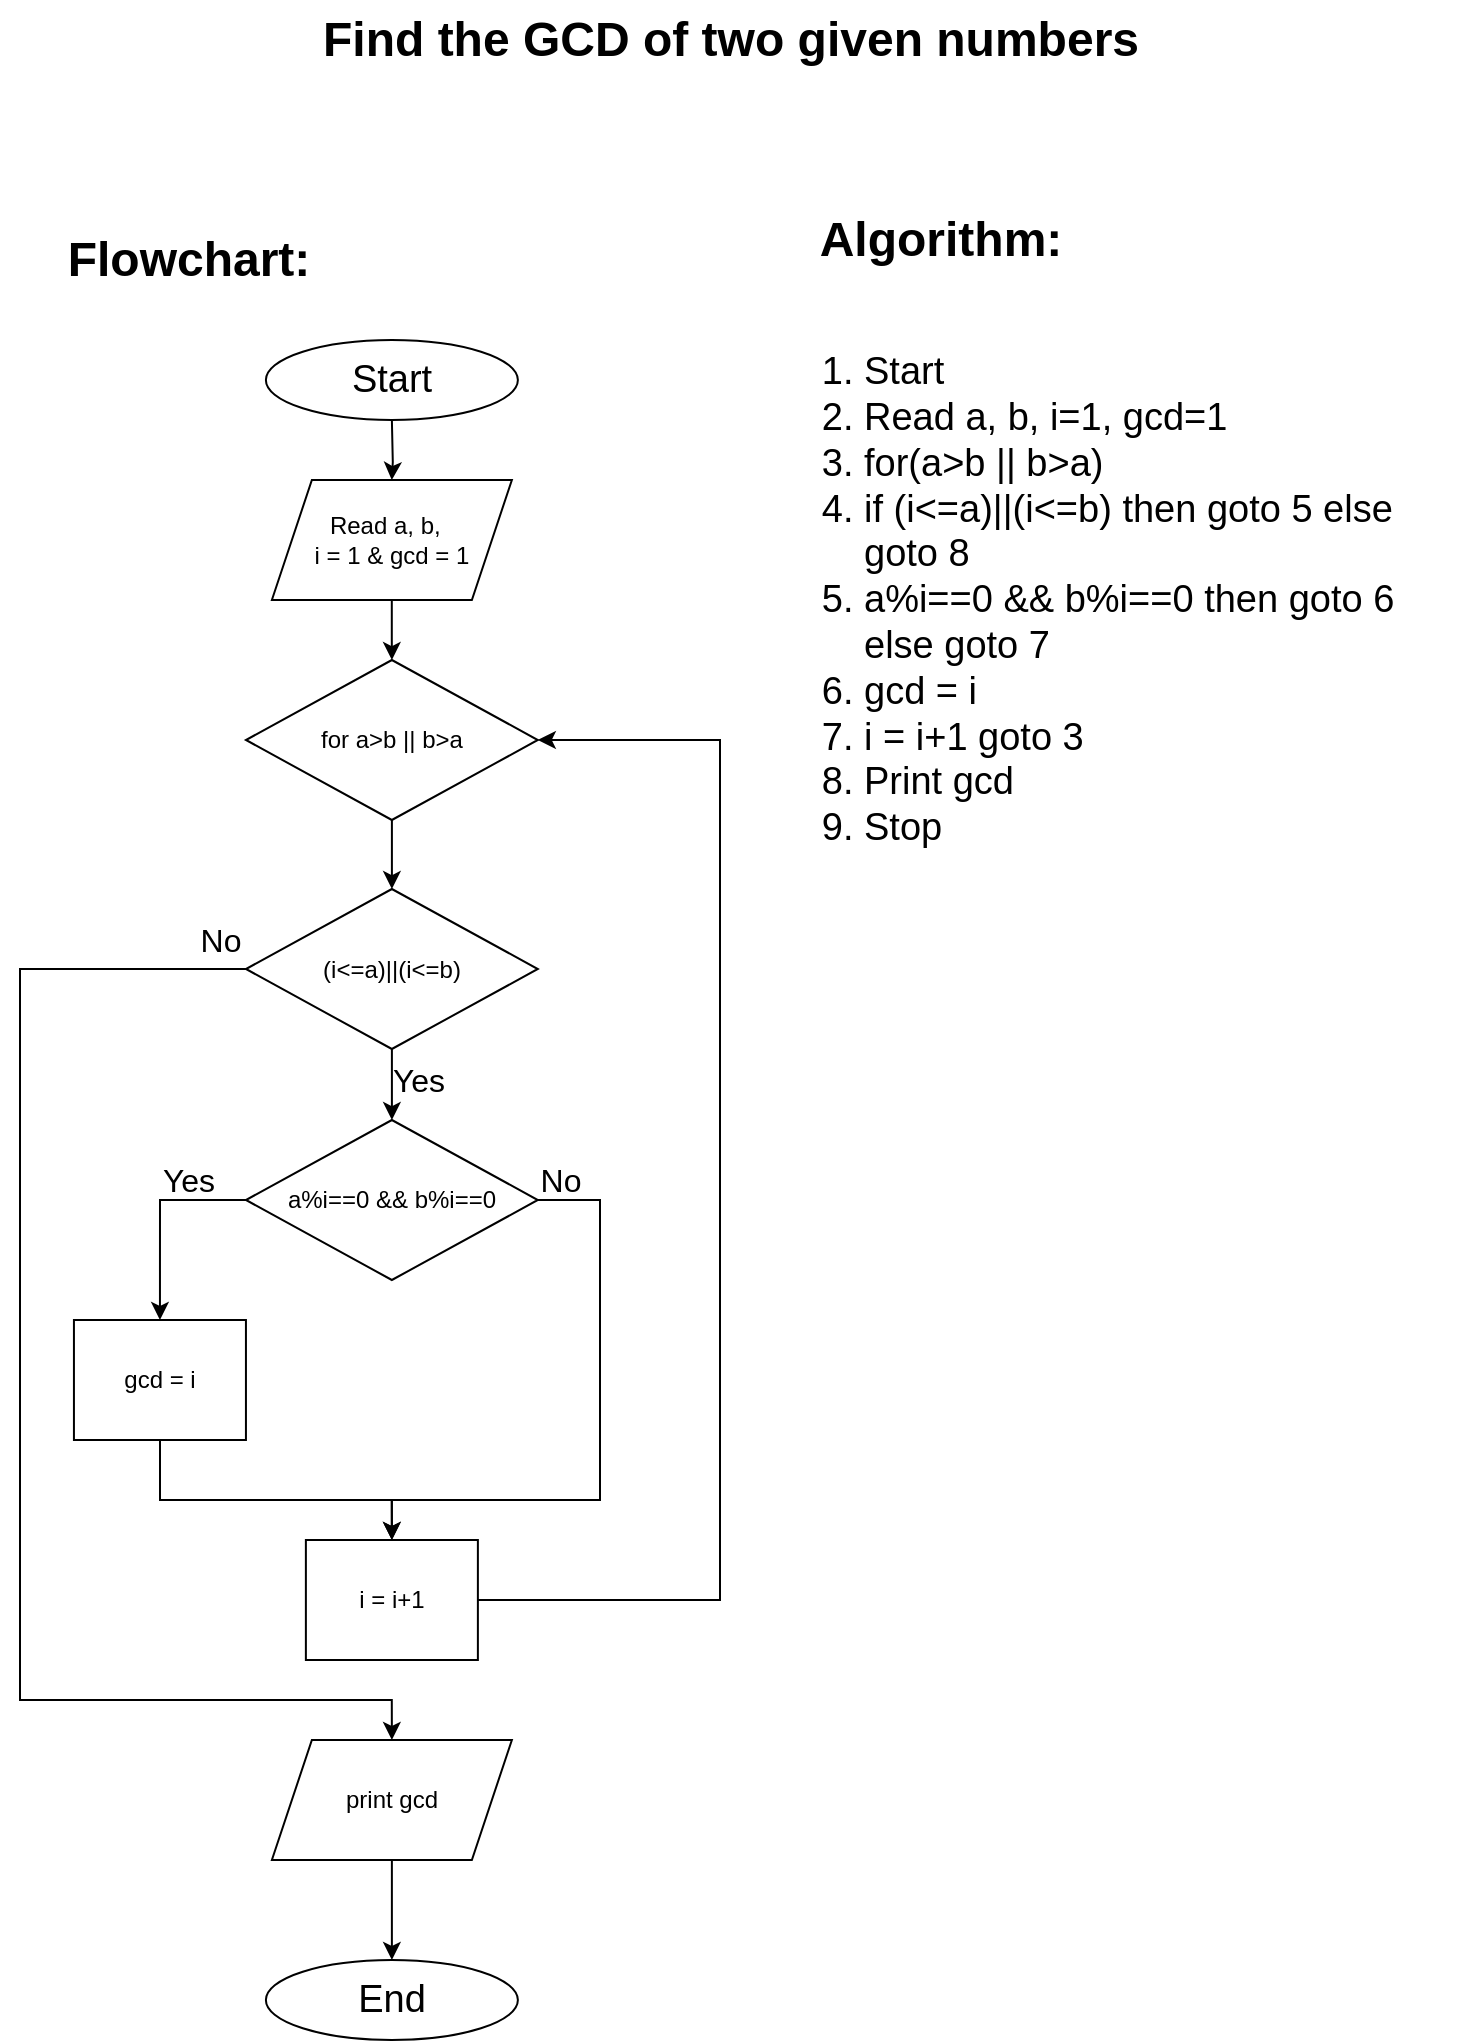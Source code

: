 <mxfile version="20.2.3" type="device"><diagram id="C5RBs43oDa-KdzZeNtuy" name="Page-1"><mxGraphModel dx="839" dy="857" grid="1" gridSize="10" guides="1" tooltips="1" connect="1" arrows="1" fold="1" page="1" pageScale="1" pageWidth="827" pageHeight="1169" background="#FFFFFF" math="0" shadow="0"><root><mxCell id="WIyWlLk6GJQsqaUBKTNV-0"/><mxCell id="WIyWlLk6GJQsqaUBKTNV-1" parent="WIyWlLk6GJQsqaUBKTNV-0"/><mxCell id="nUPXzKol__QYptCHy4bD-82" value="" style="edgeStyle=orthogonalEdgeStyle;rounded=0;orthogonalLoop=1;jettySize=auto;html=1;" parent="WIyWlLk6GJQsqaUBKTNV-1" target="nUPXzKol__QYptCHy4bD-78" edge="1"><mxGeometry relative="1" as="geometry"><mxPoint x="255.94" y="270" as="sourcePoint"/></mxGeometry></mxCell><mxCell id="X0aBdcByCuxlTt1kCmt3-19" value="Algorithm:" style="text;strokeColor=none;fillColor=none;html=1;fontSize=24;fontStyle=1;verticalAlign=middle;align=center;" parent="WIyWlLk6GJQsqaUBKTNV-1" vertex="1"><mxGeometry x="480" y="160" width="100" height="40" as="geometry"/></mxCell><mxCell id="X0aBdcByCuxlTt1kCmt3-20" value="Flowchart:" style="text;strokeColor=none;fillColor=none;html=1;fontSize=24;fontStyle=1;verticalAlign=middle;align=center;" parent="WIyWlLk6GJQsqaUBKTNV-1" vertex="1"><mxGeometry x="104" y="170" width="100" height="40" as="geometry"/></mxCell><mxCell id="X0aBdcByCuxlTt1kCmt3-21" value="Find the GCD of two given numbers" style="text;strokeColor=none;fillColor=none;html=1;fontSize=24;fontStyle=1;verticalAlign=middle;align=center;" parent="WIyWlLk6GJQsqaUBKTNV-1" vertex="1"><mxGeometry x="60" y="60" width="730" height="40" as="geometry"/></mxCell><mxCell id="X0aBdcByCuxlTt1kCmt3-26" value="&lt;ol&gt;&lt;li&gt;Start&lt;/li&gt;&lt;li&gt;Read a, b, i=1, gcd=1&lt;/li&gt;&lt;li&gt;for(a&amp;gt;b || b&amp;gt;a)&amp;nbsp;&lt;/li&gt;&lt;li&gt;if (i&amp;lt;=a)||(i&amp;lt;=b) then goto 5 else goto 8&lt;/li&gt;&lt;li&gt;a%i==0 &amp;amp;&amp;amp; b%i==0 then goto 6 else goto 7&lt;/li&gt;&lt;li&gt;gcd = i&lt;/li&gt;&lt;li&gt;i = i+1 goto 3&lt;/li&gt;&lt;li&gt;Print gcd&lt;/li&gt;&lt;li&gt;Stop&lt;/li&gt;&lt;/ol&gt;" style="text;strokeColor=none;fillColor=none;html=1;whiteSpace=wrap;verticalAlign=middle;overflow=hidden;fontSize=19;" parent="WIyWlLk6GJQsqaUBKTNV-1" vertex="1"><mxGeometry x="450" y="200" width="310" height="320" as="geometry"/></mxCell><mxCell id="O1ZMy5lr6Hpxm8Xz3FNo-9" value="" style="edgeStyle=orthogonalEdgeStyle;rounded=0;orthogonalLoop=1;jettySize=auto;html=1;" edge="1" parent="WIyWlLk6GJQsqaUBKTNV-1" source="nUPXzKol__QYptCHy4bD-78" target="O1ZMy5lr6Hpxm8Xz3FNo-0"><mxGeometry relative="1" as="geometry"/></mxCell><mxCell id="nUPXzKol__QYptCHy4bD-78" value="Read a, b,&amp;nbsp;&amp;nbsp;&lt;br&gt;i = 1 &amp;amp; gcd = 1" style="shape=parallelogram;perimeter=parallelogramPerimeter;whiteSpace=wrap;html=1;fixedSize=1;" parent="WIyWlLk6GJQsqaUBKTNV-1" vertex="1"><mxGeometry x="195.94" y="300" width="120" height="60" as="geometry"/></mxCell><mxCell id="O1ZMy5lr6Hpxm8Xz3FNo-10" value="" style="edgeStyle=orthogonalEdgeStyle;rounded=0;orthogonalLoop=1;jettySize=auto;html=1;" edge="1" parent="WIyWlLk6GJQsqaUBKTNV-1" source="O1ZMy5lr6Hpxm8Xz3FNo-0" target="O1ZMy5lr6Hpxm8Xz3FNo-2"><mxGeometry relative="1" as="geometry"/></mxCell><mxCell id="O1ZMy5lr6Hpxm8Xz3FNo-0" value="for a&amp;gt;b || b&amp;gt;a" style="rhombus;whiteSpace=wrap;html=1;" vertex="1" parent="WIyWlLk6GJQsqaUBKTNV-1"><mxGeometry x="182.97" y="390" width="145.94" height="80" as="geometry"/></mxCell><mxCell id="O1ZMy5lr6Hpxm8Xz3FNo-11" value="" style="edgeStyle=orthogonalEdgeStyle;rounded=0;orthogonalLoop=1;jettySize=auto;html=1;" edge="1" parent="WIyWlLk6GJQsqaUBKTNV-1" source="O1ZMy5lr6Hpxm8Xz3FNo-2" target="O1ZMy5lr6Hpxm8Xz3FNo-3"><mxGeometry relative="1" as="geometry"/></mxCell><mxCell id="O1ZMy5lr6Hpxm8Xz3FNo-17" style="edgeStyle=orthogonalEdgeStyle;rounded=0;orthogonalLoop=1;jettySize=auto;html=1;entryX=0.5;entryY=0;entryDx=0;entryDy=0;" edge="1" parent="WIyWlLk6GJQsqaUBKTNV-1" source="O1ZMy5lr6Hpxm8Xz3FNo-2" target="O1ZMy5lr6Hpxm8Xz3FNo-6"><mxGeometry relative="1" as="geometry"><Array as="points"><mxPoint x="70" y="545"/><mxPoint x="70" y="910"/><mxPoint x="256" y="910"/></Array></mxGeometry></mxCell><mxCell id="O1ZMy5lr6Hpxm8Xz3FNo-2" value="(i&amp;lt;=a)||(i&amp;lt;=b)" style="rhombus;whiteSpace=wrap;html=1;" vertex="1" parent="WIyWlLk6GJQsqaUBKTNV-1"><mxGeometry x="182.97" y="504.5" width="145.94" height="80" as="geometry"/></mxCell><mxCell id="O1ZMy5lr6Hpxm8Xz3FNo-12" style="edgeStyle=orthogonalEdgeStyle;rounded=0;orthogonalLoop=1;jettySize=auto;html=1;entryX=0.5;entryY=0;entryDx=0;entryDy=0;" edge="1" parent="WIyWlLk6GJQsqaUBKTNV-1" source="O1ZMy5lr6Hpxm8Xz3FNo-3" target="O1ZMy5lr6Hpxm8Xz3FNo-4"><mxGeometry relative="1" as="geometry"><Array as="points"><mxPoint x="140" y="660"/></Array></mxGeometry></mxCell><mxCell id="O1ZMy5lr6Hpxm8Xz3FNo-14" style="edgeStyle=orthogonalEdgeStyle;rounded=0;orthogonalLoop=1;jettySize=auto;html=1;entryX=0.5;entryY=0;entryDx=0;entryDy=0;" edge="1" parent="WIyWlLk6GJQsqaUBKTNV-1" source="O1ZMy5lr6Hpxm8Xz3FNo-3" target="O1ZMy5lr6Hpxm8Xz3FNo-5"><mxGeometry relative="1" as="geometry"><Array as="points"><mxPoint x="360" y="660"/><mxPoint x="360" y="810"/><mxPoint x="256" y="810"/></Array></mxGeometry></mxCell><mxCell id="O1ZMy5lr6Hpxm8Xz3FNo-3" value="a%i==0 &amp;amp;&amp;amp; b%i==0" style="rhombus;whiteSpace=wrap;html=1;" vertex="1" parent="WIyWlLk6GJQsqaUBKTNV-1"><mxGeometry x="182.97" y="620" width="145.94" height="80" as="geometry"/></mxCell><mxCell id="O1ZMy5lr6Hpxm8Xz3FNo-15" style="edgeStyle=orthogonalEdgeStyle;rounded=0;orthogonalLoop=1;jettySize=auto;html=1;entryX=0.5;entryY=0;entryDx=0;entryDy=0;" edge="1" parent="WIyWlLk6GJQsqaUBKTNV-1" source="O1ZMy5lr6Hpxm8Xz3FNo-4" target="O1ZMy5lr6Hpxm8Xz3FNo-5"><mxGeometry relative="1" as="geometry"><Array as="points"><mxPoint x="140" y="810"/><mxPoint x="256" y="810"/></Array></mxGeometry></mxCell><mxCell id="O1ZMy5lr6Hpxm8Xz3FNo-4" value="gcd = i" style="rounded=0;whiteSpace=wrap;html=1;" vertex="1" parent="WIyWlLk6GJQsqaUBKTNV-1"><mxGeometry x="96.97" y="720" width="86" height="60" as="geometry"/></mxCell><mxCell id="O1ZMy5lr6Hpxm8Xz3FNo-16" style="edgeStyle=orthogonalEdgeStyle;rounded=0;orthogonalLoop=1;jettySize=auto;html=1;entryX=1;entryY=0.5;entryDx=0;entryDy=0;" edge="1" parent="WIyWlLk6GJQsqaUBKTNV-1" source="O1ZMy5lr6Hpxm8Xz3FNo-5" target="O1ZMy5lr6Hpxm8Xz3FNo-0"><mxGeometry relative="1" as="geometry"><Array as="points"><mxPoint x="420" y="860"/><mxPoint x="420" y="430"/></Array></mxGeometry></mxCell><mxCell id="O1ZMy5lr6Hpxm8Xz3FNo-5" value="i = i+1" style="rounded=0;whiteSpace=wrap;html=1;" vertex="1" parent="WIyWlLk6GJQsqaUBKTNV-1"><mxGeometry x="212.94" y="830" width="86" height="60" as="geometry"/></mxCell><mxCell id="O1ZMy5lr6Hpxm8Xz3FNo-18" value="" style="edgeStyle=orthogonalEdgeStyle;rounded=0;orthogonalLoop=1;jettySize=auto;html=1;" edge="1" parent="WIyWlLk6GJQsqaUBKTNV-1" source="O1ZMy5lr6Hpxm8Xz3FNo-6" target="O1ZMy5lr6Hpxm8Xz3FNo-7"><mxGeometry relative="1" as="geometry"/></mxCell><mxCell id="O1ZMy5lr6Hpxm8Xz3FNo-6" value="print gcd" style="shape=parallelogram;perimeter=parallelogramPerimeter;whiteSpace=wrap;html=1;fixedSize=1;" vertex="1" parent="WIyWlLk6GJQsqaUBKTNV-1"><mxGeometry x="195.94" y="930" width="120" height="60" as="geometry"/></mxCell><mxCell id="O1ZMy5lr6Hpxm8Xz3FNo-7" value="&lt;font style=&quot;font-size: 19px;&quot;&gt;End&lt;/font&gt;" style="ellipse;whiteSpace=wrap;html=1;" vertex="1" parent="WIyWlLk6GJQsqaUBKTNV-1"><mxGeometry x="192.94" y="1040" width="126" height="40" as="geometry"/></mxCell><mxCell id="O1ZMy5lr6Hpxm8Xz3FNo-8" value="&lt;font style=&quot;font-size: 19px;&quot;&gt;Start&lt;/font&gt;" style="ellipse;whiteSpace=wrap;html=1;" vertex="1" parent="WIyWlLk6GJQsqaUBKTNV-1"><mxGeometry x="192.94" y="230" width="126" height="40" as="geometry"/></mxCell><mxCell id="O1ZMy5lr6Hpxm8Xz3FNo-19" value="Yes" style="text;strokeColor=none;fillColor=none;html=1;fontSize=16;fontStyle=0;verticalAlign=middle;align=center;" vertex="1" parent="WIyWlLk6GJQsqaUBKTNV-1"><mxGeometry x="218.94" y="580" width="100" height="40" as="geometry"/></mxCell><mxCell id="O1ZMy5lr6Hpxm8Xz3FNo-20" value="Yes" style="text;strokeColor=none;fillColor=none;html=1;fontSize=16;fontStyle=0;verticalAlign=middle;align=center;" vertex="1" parent="WIyWlLk6GJQsqaUBKTNV-1"><mxGeometry x="104" y="630" width="100" height="40" as="geometry"/></mxCell><mxCell id="O1ZMy5lr6Hpxm8Xz3FNo-21" value="No" style="text;strokeColor=none;fillColor=none;html=1;fontSize=16;fontStyle=0;verticalAlign=middle;align=center;" vertex="1" parent="WIyWlLk6GJQsqaUBKTNV-1"><mxGeometry x="290" y="630" width="100" height="40" as="geometry"/></mxCell><mxCell id="O1ZMy5lr6Hpxm8Xz3FNo-22" value="No" style="text;strokeColor=none;fillColor=none;html=1;fontSize=16;fontStyle=0;verticalAlign=middle;align=center;" vertex="1" parent="WIyWlLk6GJQsqaUBKTNV-1"><mxGeometry x="120" y="510" width="100" height="40" as="geometry"/></mxCell></root></mxGraphModel></diagram></mxfile>